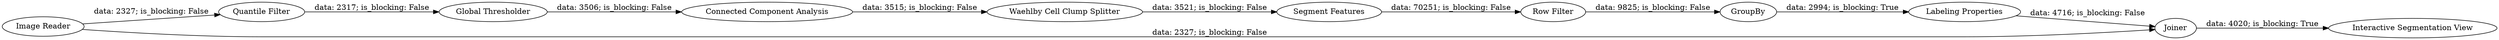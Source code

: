 digraph {
	"-7896485138050909341_7" [label="Quantile Filter"]
	"-7896485138050909341_1" [label="Image Reader"]
	"-7896485138050909341_6" [label="Waehlby Cell Clump Splitter"]
	"-7896485138050909341_3" [label="Global Thresholder"]
	"-7896485138050909341_9" [label="Row Filter"]
	"-7896485138050909341_13" [label="Labeling Properties"]
	"-7896485138050909341_12" [label="Interactive Segmentation View"]
	"-7896485138050909341_11" [label=Joiner]
	"-7896485138050909341_5" [label="Connected Component Analysis"]
	"-7896485138050909341_8" [label="Segment Features"]
	"-7896485138050909341_10" [label=GroupBy]
	"-7896485138050909341_9" -> "-7896485138050909341_10" [label="data: 9825; is_blocking: False"]
	"-7896485138050909341_8" -> "-7896485138050909341_9" [label="data: 70251; is_blocking: False"]
	"-7896485138050909341_5" -> "-7896485138050909341_6" [label="data: 3515; is_blocking: False"]
	"-7896485138050909341_13" -> "-7896485138050909341_11" [label="data: 4716; is_blocking: False"]
	"-7896485138050909341_1" -> "-7896485138050909341_11" [label="data: 2327; is_blocking: False"]
	"-7896485138050909341_3" -> "-7896485138050909341_5" [label="data: 3506; is_blocking: False"]
	"-7896485138050909341_1" -> "-7896485138050909341_7" [label="data: 2327; is_blocking: False"]
	"-7896485138050909341_7" -> "-7896485138050909341_3" [label="data: 2317; is_blocking: False"]
	"-7896485138050909341_6" -> "-7896485138050909341_8" [label="data: 3521; is_blocking: False"]
	"-7896485138050909341_11" -> "-7896485138050909341_12" [label="data: 4020; is_blocking: True"]
	"-7896485138050909341_10" -> "-7896485138050909341_13" [label="data: 2994; is_blocking: True"]
	rankdir=LR
}
